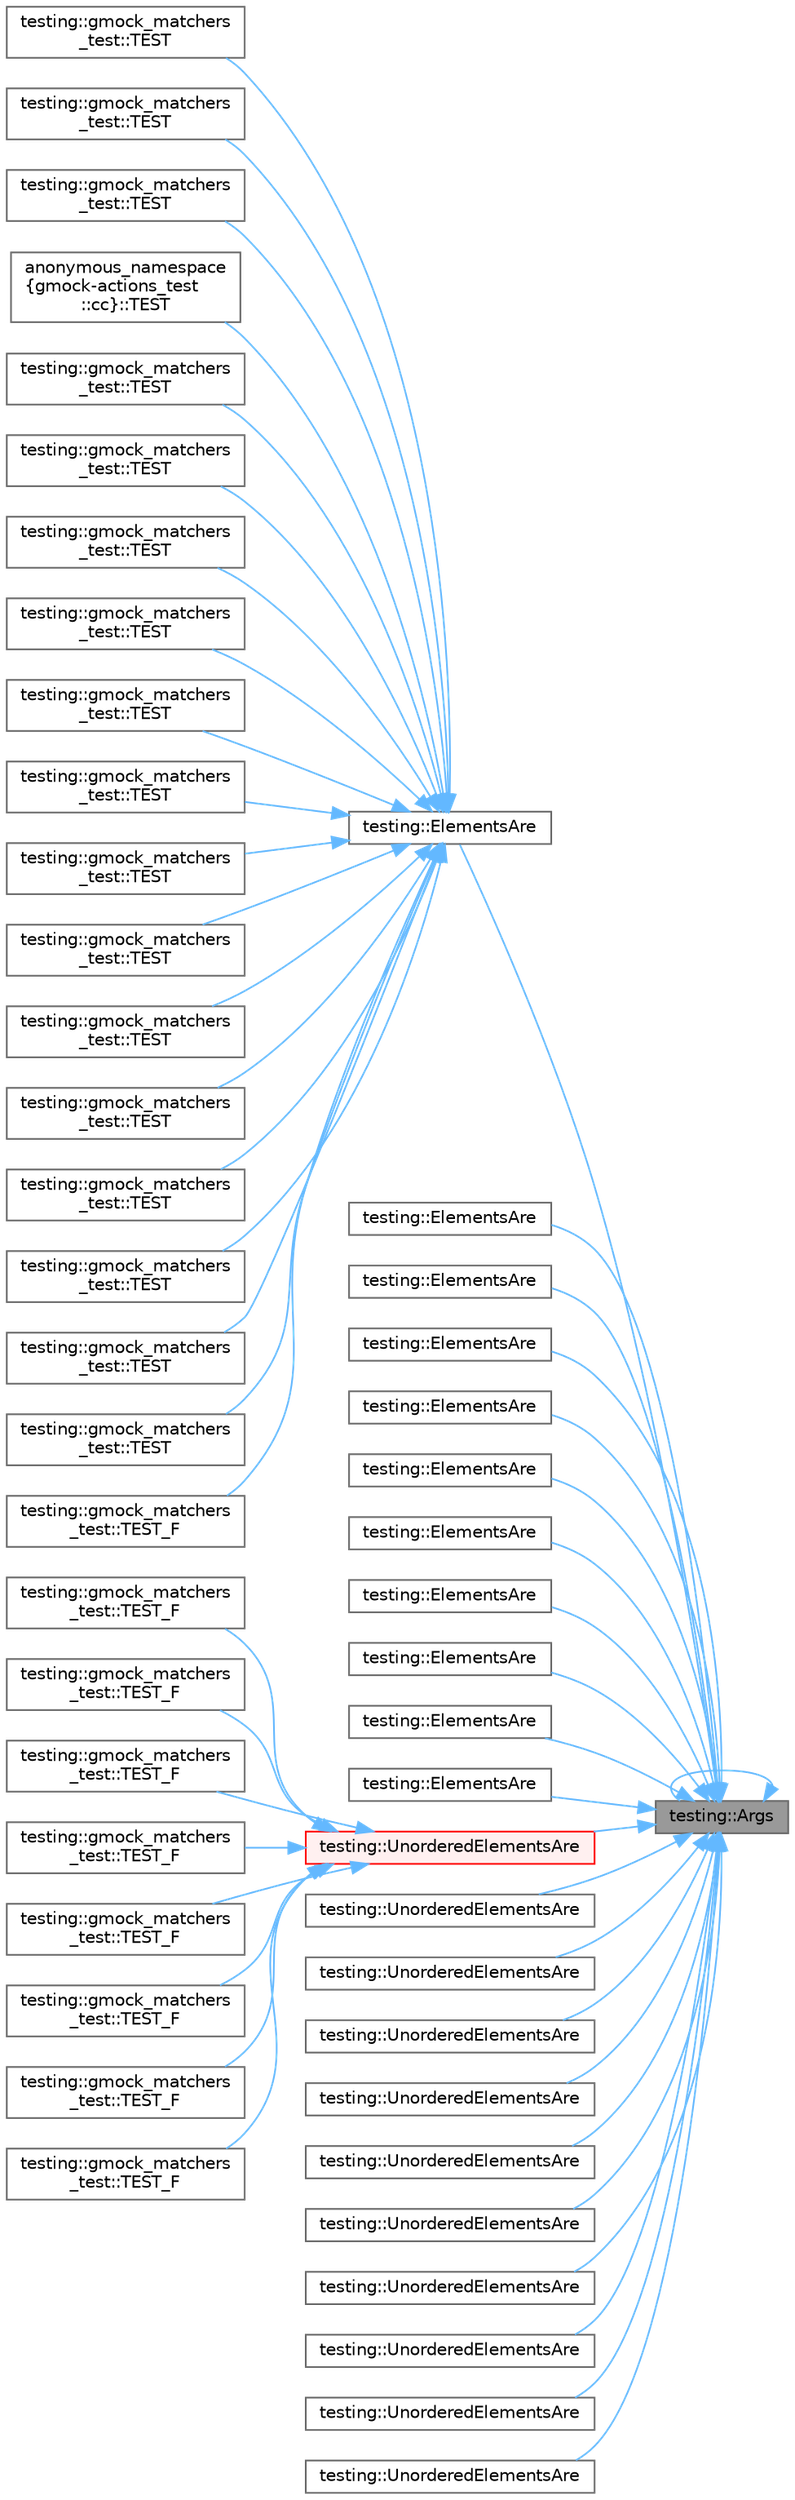 digraph "testing::Args"
{
 // LATEX_PDF_SIZE
  bgcolor="transparent";
  edge [fontname=Helvetica,fontsize=10,labelfontname=Helvetica,labelfontsize=10];
  node [fontname=Helvetica,fontsize=10,shape=box,height=0.2,width=0.4];
  rankdir="RL";
  Node1 [id="Node000001",label="testing::Args",height=0.2,width=0.4,color="gray40", fillcolor="grey60", style="filled", fontcolor="black",tooltip=" "];
  Node1 -> Node1 [id="edge1_Node000001_Node000001",dir="back",color="steelblue1",style="solid",tooltip=" "];
  Node1 -> Node2 [id="edge2_Node000001_Node000002",dir="back",color="steelblue1",style="solid",tooltip=" "];
  Node2 [id="Node000002",label="testing::ElementsAre",height=0.2,width=0.4,color="grey40", fillcolor="white", style="filled",URL="$namespacetesting.html#a79cf4ae694bf8231dcf283b325405f27",tooltip=" "];
  Node2 -> Node3 [id="edge3_Node000002_Node000003",dir="back",color="steelblue1",style="solid",tooltip=" "];
  Node3 [id="Node000003",label="testing::gmock_matchers\l_test::TEST",height=0.2,width=0.4,color="grey40", fillcolor="white", style="filled",URL="$namespacetesting_1_1gmock__matchers__test.html#a3cf0d2f2c08e34ca0b7e11ff27b4a7ca",tooltip=" "];
  Node2 -> Node4 [id="edge4_Node000002_Node000004",dir="back",color="steelblue1",style="solid",tooltip=" "];
  Node4 [id="Node000004",label="testing::gmock_matchers\l_test::TEST",height=0.2,width=0.4,color="grey40", fillcolor="white", style="filled",URL="$namespacetesting_1_1gmock__matchers__test.html#adb0f512a2369d69f056e42e1cc5f3fc2",tooltip=" "];
  Node2 -> Node5 [id="edge5_Node000002_Node000005",dir="back",color="steelblue1",style="solid",tooltip=" "];
  Node5 [id="Node000005",label="testing::gmock_matchers\l_test::TEST",height=0.2,width=0.4,color="grey40", fillcolor="white", style="filled",URL="$namespacetesting_1_1gmock__matchers__test.html#ab403dce87c2d198a4f709d7f781d03c6",tooltip=" "];
  Node2 -> Node6 [id="edge6_Node000002_Node000006",dir="back",color="steelblue1",style="solid",tooltip=" "];
  Node6 [id="Node000006",label="anonymous_namespace\l\{gmock-actions_test\l::cc\}::TEST",height=0.2,width=0.4,color="grey40", fillcolor="white", style="filled",URL="$namespaceanonymous__namespace_02gmock-actions__test_8cc_03.html#abba3ef7a0b69a8d883e5fa9ef69f581f",tooltip=" "];
  Node2 -> Node7 [id="edge7_Node000002_Node000007",dir="back",color="steelblue1",style="solid",tooltip=" "];
  Node7 [id="Node000007",label="testing::gmock_matchers\l_test::TEST",height=0.2,width=0.4,color="grey40", fillcolor="white", style="filled",URL="$namespacetesting_1_1gmock__matchers__test.html#afc2d1e86837d8e3103748cb2e96b61c3",tooltip=" "];
  Node2 -> Node8 [id="edge8_Node000002_Node000008",dir="back",color="steelblue1",style="solid",tooltip=" "];
  Node8 [id="Node000008",label="testing::gmock_matchers\l_test::TEST",height=0.2,width=0.4,color="grey40", fillcolor="white", style="filled",URL="$namespacetesting_1_1gmock__matchers__test.html#ada0850ab21beccb47802aab36c06d163",tooltip=" "];
  Node2 -> Node9 [id="edge9_Node000002_Node000009",dir="back",color="steelblue1",style="solid",tooltip=" "];
  Node9 [id="Node000009",label="testing::gmock_matchers\l_test::TEST",height=0.2,width=0.4,color="grey40", fillcolor="white", style="filled",URL="$namespacetesting_1_1gmock__matchers__test.html#a9d88fbc6e2d01b66a1c10b192b25a802",tooltip=" "];
  Node2 -> Node10 [id="edge10_Node000002_Node000010",dir="back",color="steelblue1",style="solid",tooltip=" "];
  Node10 [id="Node000010",label="testing::gmock_matchers\l_test::TEST",height=0.2,width=0.4,color="grey40", fillcolor="white", style="filled",URL="$namespacetesting_1_1gmock__matchers__test.html#a33b65fc6db83270b5c29073dbbf69c4e",tooltip=" "];
  Node2 -> Node11 [id="edge11_Node000002_Node000011",dir="back",color="steelblue1",style="solid",tooltip=" "];
  Node11 [id="Node000011",label="testing::gmock_matchers\l_test::TEST",height=0.2,width=0.4,color="grey40", fillcolor="white", style="filled",URL="$namespacetesting_1_1gmock__matchers__test.html#a3095e5533ec12a67377dec6b0769d9a8",tooltip=" "];
  Node2 -> Node12 [id="edge12_Node000002_Node000012",dir="back",color="steelblue1",style="solid",tooltip=" "];
  Node12 [id="Node000012",label="testing::gmock_matchers\l_test::TEST",height=0.2,width=0.4,color="grey40", fillcolor="white", style="filled",URL="$namespacetesting_1_1gmock__matchers__test.html#a24d3caacabfef918b7a5b9dacc5e3a66",tooltip=" "];
  Node2 -> Node13 [id="edge13_Node000002_Node000013",dir="back",color="steelblue1",style="solid",tooltip=" "];
  Node13 [id="Node000013",label="testing::gmock_matchers\l_test::TEST",height=0.2,width=0.4,color="grey40", fillcolor="white", style="filled",URL="$namespacetesting_1_1gmock__matchers__test.html#a76aaffd49c78fdee18f11fae5ea3f6fb",tooltip=" "];
  Node2 -> Node14 [id="edge14_Node000002_Node000014",dir="back",color="steelblue1",style="solid",tooltip=" "];
  Node14 [id="Node000014",label="testing::gmock_matchers\l_test::TEST",height=0.2,width=0.4,color="grey40", fillcolor="white", style="filled",URL="$namespacetesting_1_1gmock__matchers__test.html#acc4a96f3aa369fda8f554f5ac4495f4b",tooltip=" "];
  Node2 -> Node15 [id="edge15_Node000002_Node000015",dir="back",color="steelblue1",style="solid",tooltip=" "];
  Node15 [id="Node000015",label="testing::gmock_matchers\l_test::TEST",height=0.2,width=0.4,color="grey40", fillcolor="white", style="filled",URL="$namespacetesting_1_1gmock__matchers__test.html#ab5de36ad02781be67163ae24d08b5454",tooltip=" "];
  Node2 -> Node16 [id="edge16_Node000002_Node000016",dir="back",color="steelblue1",style="solid",tooltip=" "];
  Node16 [id="Node000016",label="testing::gmock_matchers\l_test::TEST",height=0.2,width=0.4,color="grey40", fillcolor="white", style="filled",URL="$namespacetesting_1_1gmock__matchers__test.html#a2bfbef7e777d319e3d96fc98340bb558",tooltip=" "];
  Node2 -> Node17 [id="edge17_Node000002_Node000017",dir="back",color="steelblue1",style="solid",tooltip=" "];
  Node17 [id="Node000017",label="testing::gmock_matchers\l_test::TEST",height=0.2,width=0.4,color="grey40", fillcolor="white", style="filled",URL="$namespacetesting_1_1gmock__matchers__test.html#a587c3799433426782ccdcfe5cb07f5bc",tooltip=" "];
  Node2 -> Node18 [id="edge18_Node000002_Node000018",dir="back",color="steelblue1",style="solid",tooltip=" "];
  Node18 [id="Node000018",label="testing::gmock_matchers\l_test::TEST",height=0.2,width=0.4,color="grey40", fillcolor="white", style="filled",URL="$namespacetesting_1_1gmock__matchers__test.html#a8de8e3760418cfcd33913cd30f16d117",tooltip=" "];
  Node2 -> Node19 [id="edge19_Node000002_Node000019",dir="back",color="steelblue1",style="solid",tooltip=" "];
  Node19 [id="Node000019",label="testing::gmock_matchers\l_test::TEST",height=0.2,width=0.4,color="grey40", fillcolor="white", style="filled",URL="$namespacetesting_1_1gmock__matchers__test.html#a0975bae51ce06a819dc1437134fd7f05",tooltip=" "];
  Node2 -> Node20 [id="edge20_Node000002_Node000020",dir="back",color="steelblue1",style="solid",tooltip=" "];
  Node20 [id="Node000020",label="testing::gmock_matchers\l_test::TEST",height=0.2,width=0.4,color="grey40", fillcolor="white", style="filled",URL="$namespacetesting_1_1gmock__matchers__test.html#aa6bfe7b6cc288d93f60b9f52e095b233",tooltip=" "];
  Node2 -> Node21 [id="edge21_Node000002_Node000021",dir="back",color="steelblue1",style="solid",tooltip=" "];
  Node21 [id="Node000021",label="testing::gmock_matchers\l_test::TEST_F",height=0.2,width=0.4,color="grey40", fillcolor="white", style="filled",URL="$namespacetesting_1_1gmock__matchers__test.html#a7d2395b1cb6a90bdc8d46ae06f99f6c7",tooltip=" "];
  Node1 -> Node22 [id="edge22_Node000001_Node000022",dir="back",color="steelblue1",style="solid",tooltip=" "];
  Node22 [id="Node000022",label="testing::ElementsAre",height=0.2,width=0.4,color="grey40", fillcolor="white", style="filled",URL="$namespacetesting.html#a72b40271f78c93c5b8d6af460e6eeae0",tooltip=" "];
  Node1 -> Node23 [id="edge23_Node000001_Node000023",dir="back",color="steelblue1",style="solid",tooltip=" "];
  Node23 [id="Node000023",label="testing::ElementsAre",height=0.2,width=0.4,color="grey40", fillcolor="white", style="filled",URL="$namespacetesting.html#a1e3696073340455cb21df6c3f83ca046",tooltip=" "];
  Node1 -> Node24 [id="edge24_Node000001_Node000024",dir="back",color="steelblue1",style="solid",tooltip=" "];
  Node24 [id="Node000024",label="testing::ElementsAre",height=0.2,width=0.4,color="grey40", fillcolor="white", style="filled",URL="$namespacetesting.html#a93950a9da420ad9e993630d1abbbbf06",tooltip=" "];
  Node1 -> Node25 [id="edge25_Node000001_Node000025",dir="back",color="steelblue1",style="solid",tooltip=" "];
  Node25 [id="Node000025",label="testing::ElementsAre",height=0.2,width=0.4,color="grey40", fillcolor="white", style="filled",URL="$namespacetesting.html#ab5e3d7e8d052bc354e039b279962f50a",tooltip=" "];
  Node1 -> Node26 [id="edge26_Node000001_Node000026",dir="back",color="steelblue1",style="solid",tooltip=" "];
  Node26 [id="Node000026",label="testing::ElementsAre",height=0.2,width=0.4,color="grey40", fillcolor="white", style="filled",URL="$namespacetesting.html#ab43ed2f571a1564fb7d43d245cb20298",tooltip=" "];
  Node1 -> Node27 [id="edge27_Node000001_Node000027",dir="back",color="steelblue1",style="solid",tooltip=" "];
  Node27 [id="Node000027",label="testing::ElementsAre",height=0.2,width=0.4,color="grey40", fillcolor="white", style="filled",URL="$namespacetesting.html#ac6069bfc5fb07090f5795f4799d6ab5b",tooltip=" "];
  Node1 -> Node28 [id="edge28_Node000001_Node000028",dir="back",color="steelblue1",style="solid",tooltip=" "];
  Node28 [id="Node000028",label="testing::ElementsAre",height=0.2,width=0.4,color="grey40", fillcolor="white", style="filled",URL="$namespacetesting.html#a1561491afd110a5bb618702ecd5b53df",tooltip=" "];
  Node1 -> Node29 [id="edge29_Node000001_Node000029",dir="back",color="steelblue1",style="solid",tooltip=" "];
  Node29 [id="Node000029",label="testing::ElementsAre",height=0.2,width=0.4,color="grey40", fillcolor="white", style="filled",URL="$namespacetesting.html#aed38335d5192bfb1656df2a045c2ae29",tooltip=" "];
  Node1 -> Node30 [id="edge30_Node000001_Node000030",dir="back",color="steelblue1",style="solid",tooltip=" "];
  Node30 [id="Node000030",label="testing::ElementsAre",height=0.2,width=0.4,color="grey40", fillcolor="white", style="filled",URL="$namespacetesting.html#a9e281bbd7cd726432ed2d912bbfc14b6",tooltip=" "];
  Node1 -> Node31 [id="edge31_Node000001_Node000031",dir="back",color="steelblue1",style="solid",tooltip=" "];
  Node31 [id="Node000031",label="testing::ElementsAre",height=0.2,width=0.4,color="grey40", fillcolor="white", style="filled",URL="$namespacetesting.html#a270e22e04f8508761101f991f47effcc",tooltip=" "];
  Node1 -> Node32 [id="edge32_Node000001_Node000032",dir="back",color="steelblue1",style="solid",tooltip=" "];
  Node32 [id="Node000032",label="testing::UnorderedElementsAre",height=0.2,width=0.4,color="red", fillcolor="#FFF0F0", style="filled",URL="$namespacetesting.html#a8622c12aadfa0e60f7d68683eeb21115",tooltip=" "];
  Node32 -> Node33 [id="edge33_Node000032_Node000033",dir="back",color="steelblue1",style="solid",tooltip=" "];
  Node33 [id="Node000033",label="testing::gmock_matchers\l_test::TEST_F",height=0.2,width=0.4,color="grey40", fillcolor="white", style="filled",URL="$namespacetesting_1_1gmock__matchers__test.html#a937f4d835023cd6322eb7d32596f3f43",tooltip=" "];
  Node32 -> Node34 [id="edge34_Node000032_Node000034",dir="back",color="steelblue1",style="solid",tooltip=" "];
  Node34 [id="Node000034",label="testing::gmock_matchers\l_test::TEST_F",height=0.2,width=0.4,color="grey40", fillcolor="white", style="filled",URL="$namespacetesting_1_1gmock__matchers__test.html#a3c4c92b68a08c5d541e46ed367e216ab",tooltip=" "];
  Node32 -> Node35 [id="edge35_Node000032_Node000035",dir="back",color="steelblue1",style="solid",tooltip=" "];
  Node35 [id="Node000035",label="testing::gmock_matchers\l_test::TEST_F",height=0.2,width=0.4,color="grey40", fillcolor="white", style="filled",URL="$namespacetesting_1_1gmock__matchers__test.html#a5dd3b28b540c1ef01e623f840c48e7b4",tooltip=" "];
  Node32 -> Node36 [id="edge36_Node000032_Node000036",dir="back",color="steelblue1",style="solid",tooltip=" "];
  Node36 [id="Node000036",label="testing::gmock_matchers\l_test::TEST_F",height=0.2,width=0.4,color="grey40", fillcolor="white", style="filled",URL="$namespacetesting_1_1gmock__matchers__test.html#a7dc8c467fe0d6f26c0ee643be56eb590",tooltip=" "];
  Node32 -> Node37 [id="edge37_Node000032_Node000037",dir="back",color="steelblue1",style="solid",tooltip=" "];
  Node37 [id="Node000037",label="testing::gmock_matchers\l_test::TEST_F",height=0.2,width=0.4,color="grey40", fillcolor="white", style="filled",URL="$namespacetesting_1_1gmock__matchers__test.html#ac70f9f9717f35352349b076654094f6a",tooltip=" "];
  Node32 -> Node38 [id="edge38_Node000032_Node000038",dir="back",color="steelblue1",style="solid",tooltip=" "];
  Node38 [id="Node000038",label="testing::gmock_matchers\l_test::TEST_F",height=0.2,width=0.4,color="grey40", fillcolor="white", style="filled",URL="$namespacetesting_1_1gmock__matchers__test.html#a6dfb50dcbb543de71fcc4d09844d36b3",tooltip=" "];
  Node32 -> Node39 [id="edge39_Node000032_Node000039",dir="back",color="steelblue1",style="solid",tooltip=" "];
  Node39 [id="Node000039",label="testing::gmock_matchers\l_test::TEST_F",height=0.2,width=0.4,color="grey40", fillcolor="white", style="filled",URL="$namespacetesting_1_1gmock__matchers__test.html#a2395b7e71b7ad50af72caa61c10e6898",tooltip=" "];
  Node32 -> Node40 [id="edge40_Node000032_Node000040",dir="back",color="steelblue1",style="solid",tooltip=" "];
  Node40 [id="Node000040",label="testing::gmock_matchers\l_test::TEST_F",height=0.2,width=0.4,color="grey40", fillcolor="white", style="filled",URL="$namespacetesting_1_1gmock__matchers__test.html#a11b785087491ae58b074fa8dbbc88cd4",tooltip=" "];
  Node1 -> Node44 [id="edge41_Node000001_Node000044",dir="back",color="steelblue1",style="solid",tooltip=" "];
  Node44 [id="Node000044",label="testing::UnorderedElementsAre",height=0.2,width=0.4,color="grey40", fillcolor="white", style="filled",URL="$namespacetesting.html#a6058c61e640e0297f03d74404987a4b6",tooltip=" "];
  Node1 -> Node45 [id="edge42_Node000001_Node000045",dir="back",color="steelblue1",style="solid",tooltip=" "];
  Node45 [id="Node000045",label="testing::UnorderedElementsAre",height=0.2,width=0.4,color="grey40", fillcolor="white", style="filled",URL="$namespacetesting.html#a08401c5bf2cfef3b836cc408fd085fc6",tooltip=" "];
  Node1 -> Node46 [id="edge43_Node000001_Node000046",dir="back",color="steelblue1",style="solid",tooltip=" "];
  Node46 [id="Node000046",label="testing::UnorderedElementsAre",height=0.2,width=0.4,color="grey40", fillcolor="white", style="filled",URL="$namespacetesting.html#aa9a0f50cfbc5be01a76019793da27eb8",tooltip=" "];
  Node1 -> Node47 [id="edge44_Node000001_Node000047",dir="back",color="steelblue1",style="solid",tooltip=" "];
  Node47 [id="Node000047",label="testing::UnorderedElementsAre",height=0.2,width=0.4,color="grey40", fillcolor="white", style="filled",URL="$namespacetesting.html#ad36a6f96503a638a080709b1f78c519a",tooltip=" "];
  Node1 -> Node48 [id="edge45_Node000001_Node000048",dir="back",color="steelblue1",style="solid",tooltip=" "];
  Node48 [id="Node000048",label="testing::UnorderedElementsAre",height=0.2,width=0.4,color="grey40", fillcolor="white", style="filled",URL="$namespacetesting.html#a8b8abf1fad9e89e671fb4f2e810bc95d",tooltip=" "];
  Node1 -> Node49 [id="edge46_Node000001_Node000049",dir="back",color="steelblue1",style="solid",tooltip=" "];
  Node49 [id="Node000049",label="testing::UnorderedElementsAre",height=0.2,width=0.4,color="grey40", fillcolor="white", style="filled",URL="$namespacetesting.html#ae428fa0c01ac0850f6e5cf47dd035525",tooltip=" "];
  Node1 -> Node50 [id="edge47_Node000001_Node000050",dir="back",color="steelblue1",style="solid",tooltip=" "];
  Node50 [id="Node000050",label="testing::UnorderedElementsAre",height=0.2,width=0.4,color="grey40", fillcolor="white", style="filled",URL="$namespacetesting.html#a2875e67997a24625f6d9eec346ee7a74",tooltip=" "];
  Node1 -> Node51 [id="edge48_Node000001_Node000051",dir="back",color="steelblue1",style="solid",tooltip=" "];
  Node51 [id="Node000051",label="testing::UnorderedElementsAre",height=0.2,width=0.4,color="grey40", fillcolor="white", style="filled",URL="$namespacetesting.html#a897ee409d5af170c38200db754ab5740",tooltip=" "];
  Node1 -> Node52 [id="edge49_Node000001_Node000052",dir="back",color="steelblue1",style="solid",tooltip=" "];
  Node52 [id="Node000052",label="testing::UnorderedElementsAre",height=0.2,width=0.4,color="grey40", fillcolor="white", style="filled",URL="$namespacetesting.html#abd73aba34b2d3ef867cc390229bc75fa",tooltip=" "];
  Node1 -> Node53 [id="edge50_Node000001_Node000053",dir="back",color="steelblue1",style="solid",tooltip=" "];
  Node53 [id="Node000053",label="testing::UnorderedElementsAre",height=0.2,width=0.4,color="grey40", fillcolor="white", style="filled",URL="$namespacetesting.html#a4fe5799a2926d065d2d62af97a622b7b",tooltip=" "];
}

